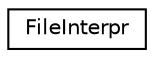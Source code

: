 digraph "Graphical Class Hierarchy"
{
 // LATEX_PDF_SIZE
  edge [fontname="Helvetica",fontsize="10",labelfontname="Helvetica",labelfontsize="10"];
  node [fontname="Helvetica",fontsize="10",shape=record];
  rankdir="LR";
  Node0 [label="FileInterpr",height=0.2,width=0.4,color="black", fillcolor="white", style="filled",URL="$class_file_interpr.html",tooltip=" "];
}
